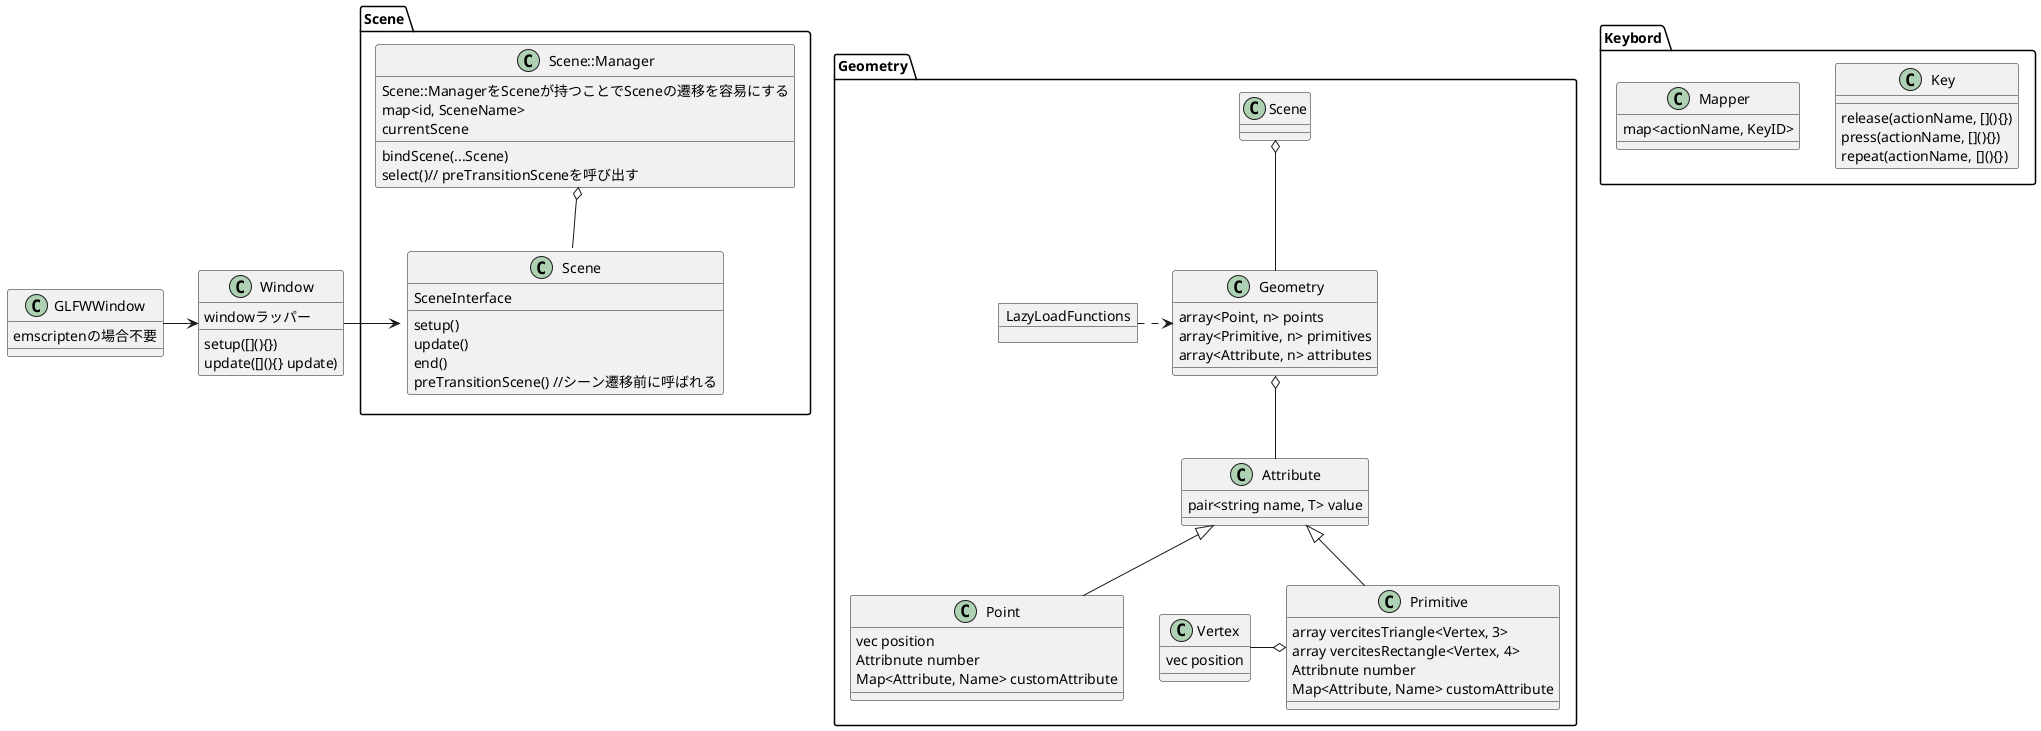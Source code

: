 @startuml thux
' eventは各自のオブジェクトが持ちたい

class GLFWWindow {
    emscriptenの場合不要
}
GLFWWindow -> Window

class Window {
    windowラッパー
    setup([](){})
    update([](){} update)
}

package Scene {
    Window -> Scene::Manager
    ' Window -- SceneManager
    class Scene::Manager {
        Scene::ManagerをSceneが持つことでSceneの遷移を容易にする
        map<id, SceneName>
        currentScene
        bindScene(...Scene)
        select()// preTransitionSceneを呼び出す
    }
    Scene::Manager o-- Scene

' シーンを複数表示させたい場合は、シーン内でシーンを呼べばいい？
    class Scene {
        SceneInterface
        setup()
        update()
        end()
        preTransitionScene() //シーン遷移前に呼ばれる
    }

    ' class ScenLoader {
    '     シーンからシーンへの遷移を橋渡しするクラス

    ' }
    ' ScenLoader "1" -- "1" Scene
}

package Keybord {
    class Key {
        release(actionName, [](){})
        press(actionName, [](){})
        repeat(actionName, [](){})
    }

    class Mapper {
        map<actionName, KeyID>
    }
}

package Geometry {
    class Geometry {
        array<Point, n> points
        array<Primitive, n> primitives
        array<Attribute, n> attributes
    }
    Scene o-- Geometry

    Geometry o-- Attribute

    object LazyLoadFunctions {

    }
    LazyLoadFunctions .> Geometry

    class Attribute {
        pair<string name, T> value
    }

    class Point {
        vec position
        Attribnute number
        Map<Attribute, Name> customAttribute
    }
    Attribute <|-- Point

    class Primitive {
        array vercitesTriangle<Vertex, 3>
        array vercitesRectangle<Vertex, 4>
        Attribnute number
        Map<Attribute, Name> customAttribute
    }
    Attribute <|-- Primitive

    class Vertex {
        vec position
    }
    Vertex -o Primitive
    ' Vertex <|- Attribute
}
@enduml